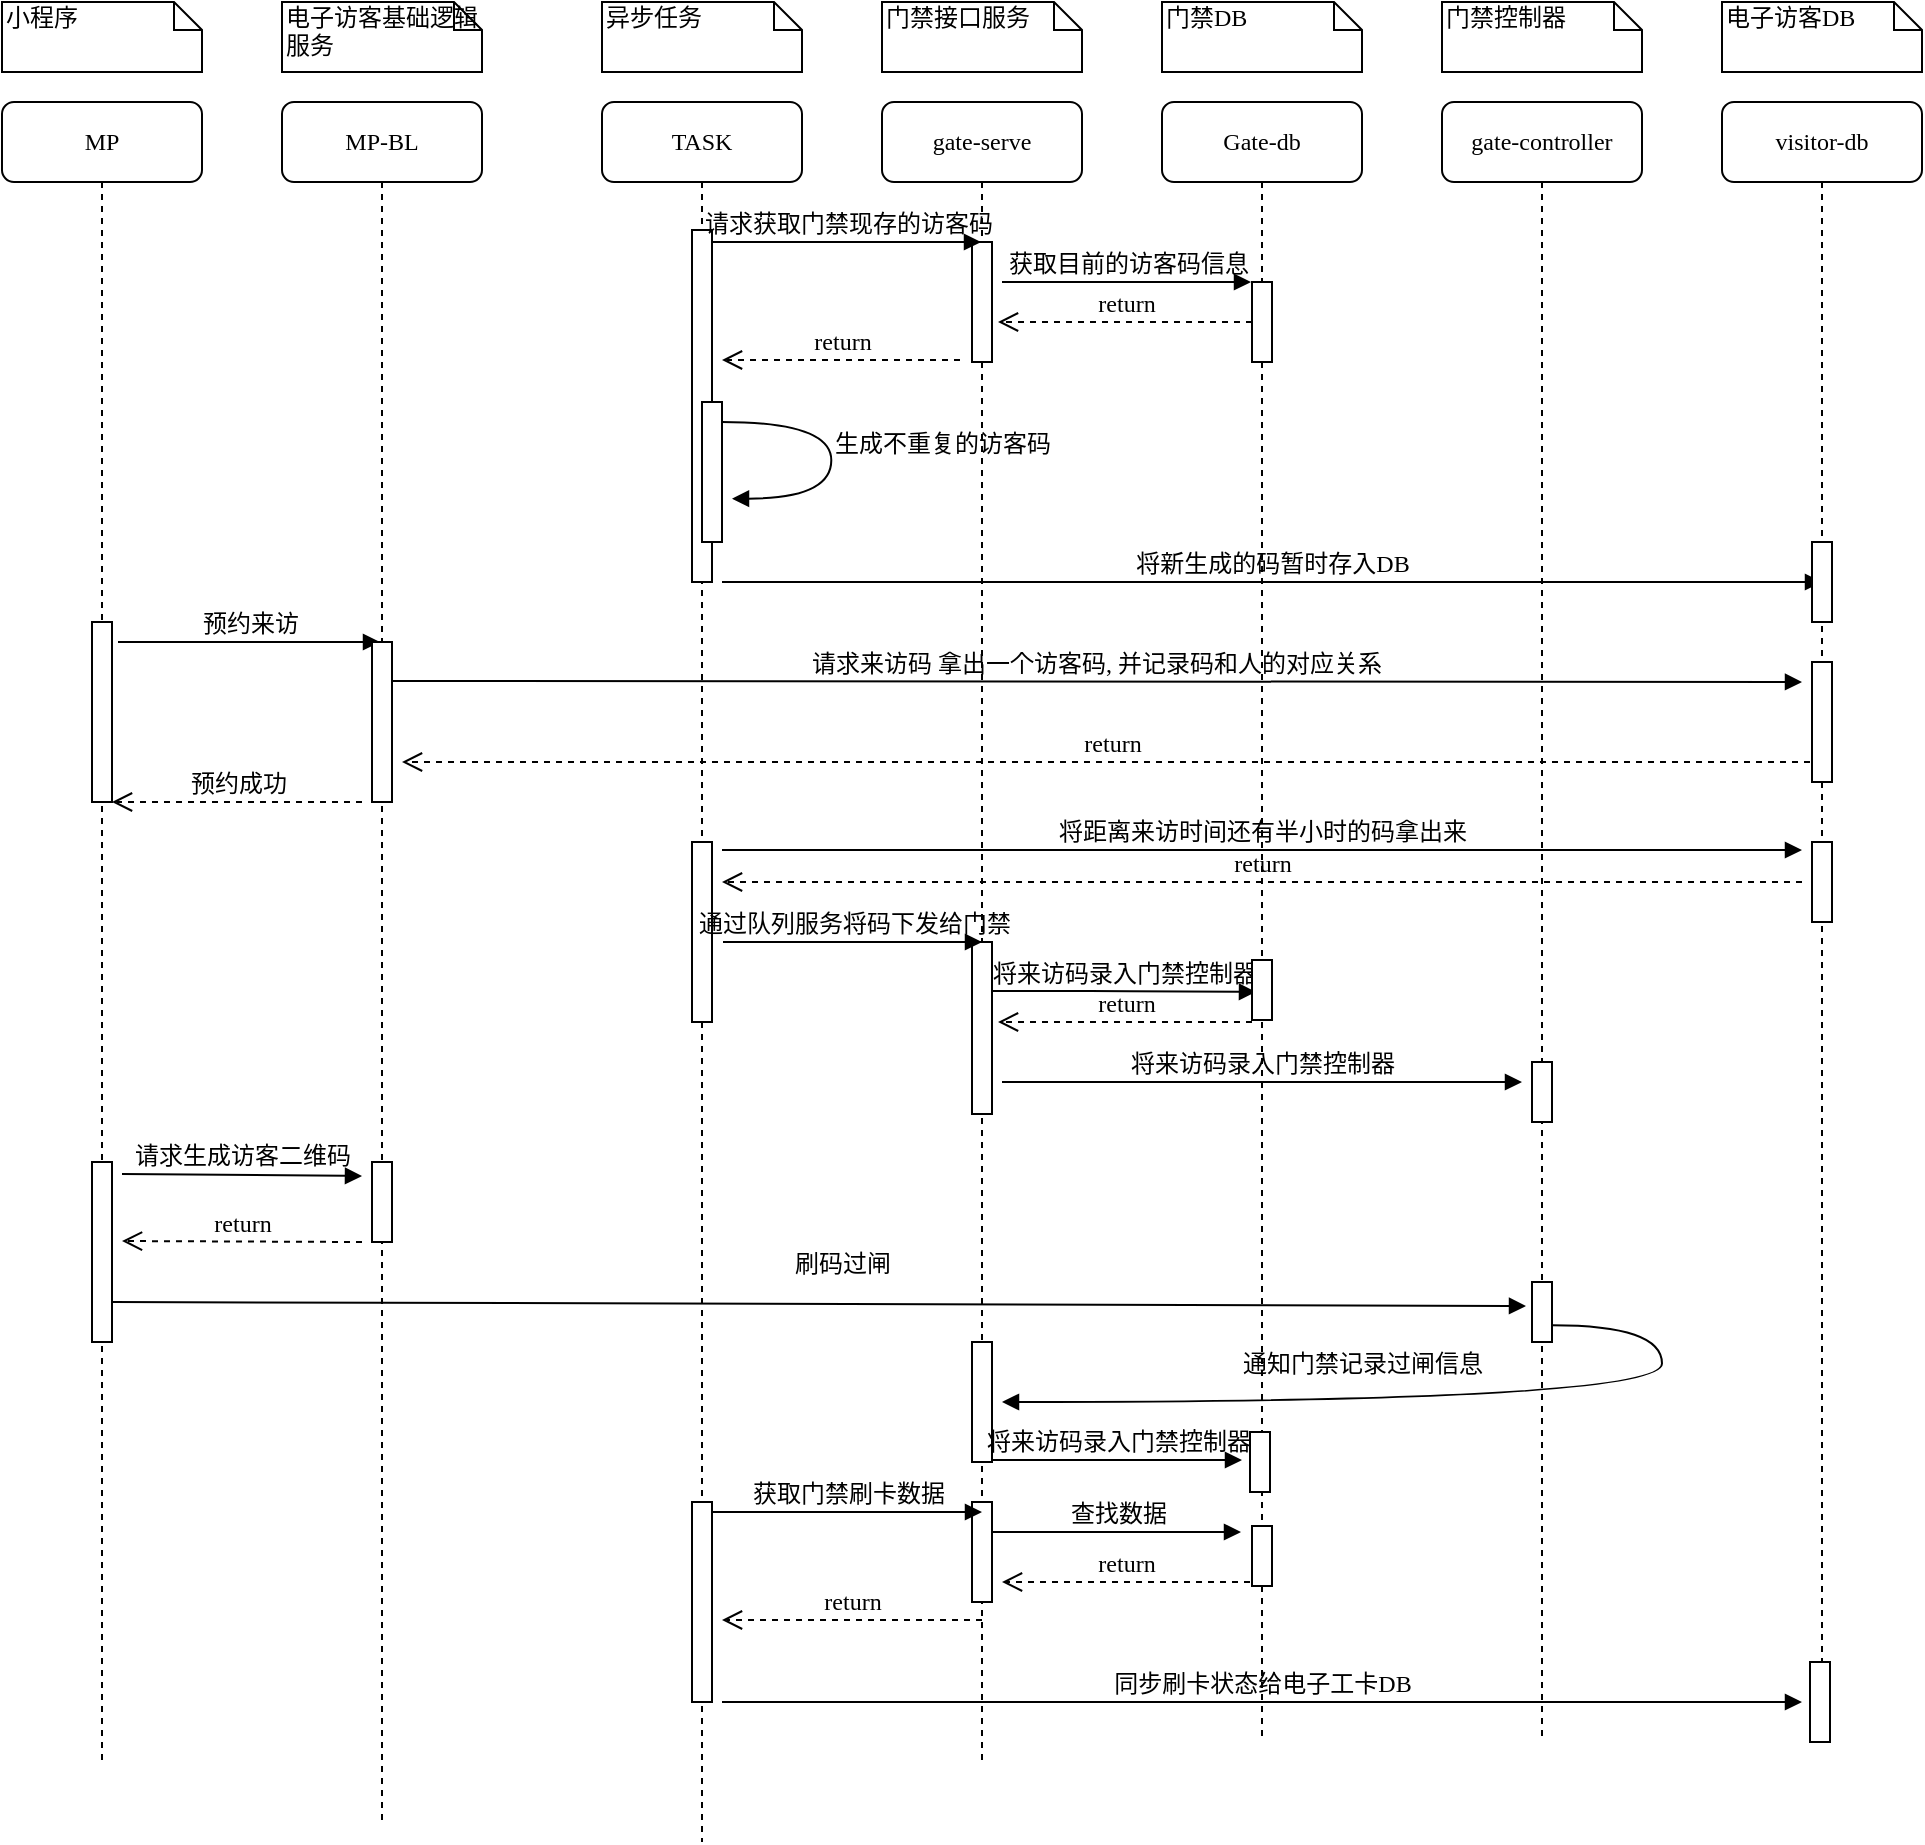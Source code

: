 <mxfile version="15.0.3" type="github">
  <diagram name="Page-1" id="13e1069c-82ec-6db2-03f1-153e76fe0fe0">
    <mxGraphModel dx="1754" dy="828" grid="1" gridSize="10" guides="1" tooltips="1" connect="1" arrows="1" fold="1" page="1" pageScale="1" pageWidth="1100" pageHeight="850" background="none" math="0" shadow="0">
      <root>
        <mxCell id="0" />
        <mxCell id="1" parent="0" />
        <mxCell id="7baba1c4bc27f4b0-2" value="MP-BL" style="shape=umlLifeline;perimeter=lifelinePerimeter;whiteSpace=wrap;html=1;container=1;collapsible=0;recursiveResize=0;outlineConnect=0;rounded=1;shadow=0;comic=0;labelBackgroundColor=none;strokeWidth=1;fontFamily=Verdana;fontSize=12;align=center;" parent="1" vertex="1">
          <mxGeometry x="240" y="80" width="100" height="860" as="geometry" />
        </mxCell>
        <mxCell id="7baba1c4bc27f4b0-3" value="TASK" style="shape=umlLifeline;perimeter=lifelinePerimeter;whiteSpace=wrap;html=1;container=1;collapsible=0;recursiveResize=0;outlineConnect=0;rounded=1;shadow=0;comic=0;labelBackgroundColor=none;strokeWidth=1;fontFamily=Verdana;fontSize=12;align=center;" parent="1" vertex="1">
          <mxGeometry x="400" y="80" width="100" height="870" as="geometry" />
        </mxCell>
        <mxCell id="7baba1c4bc27f4b0-13" value="" style="html=1;points=[];perimeter=orthogonalPerimeter;rounded=0;shadow=0;comic=0;labelBackgroundColor=none;strokeWidth=1;fontFamily=Verdana;fontSize=12;align=center;" parent="7baba1c4bc27f4b0-3" vertex="1">
          <mxGeometry x="45" y="64" width="10" height="176" as="geometry" />
        </mxCell>
        <mxCell id="7baba1c4bc27f4b0-4" value="gate-serve" style="shape=umlLifeline;perimeter=lifelinePerimeter;whiteSpace=wrap;html=1;container=1;collapsible=0;recursiveResize=0;outlineConnect=0;rounded=1;shadow=0;comic=0;labelBackgroundColor=none;strokeWidth=1;fontFamily=Verdana;fontSize=12;align=center;" parent="1" vertex="1">
          <mxGeometry x="540" y="80" width="100" height="830" as="geometry" />
        </mxCell>
        <mxCell id="7baba1c4bc27f4b0-5" value="Gate-db" style="shape=umlLifeline;perimeter=lifelinePerimeter;whiteSpace=wrap;html=1;container=1;collapsible=0;recursiveResize=0;outlineConnect=0;rounded=1;shadow=0;comic=0;labelBackgroundColor=none;strokeWidth=1;fontFamily=Verdana;fontSize=12;align=center;" parent="1" vertex="1">
          <mxGeometry x="680" y="80" width="100" height="820" as="geometry" />
        </mxCell>
        <mxCell id="7baba1c4bc27f4b0-6" value="gate-controller" style="shape=umlLifeline;perimeter=lifelinePerimeter;whiteSpace=wrap;html=1;container=1;collapsible=0;recursiveResize=0;outlineConnect=0;rounded=1;shadow=0;comic=0;labelBackgroundColor=none;strokeWidth=1;fontFamily=Verdana;fontSize=12;align=center;" parent="1" vertex="1">
          <mxGeometry x="820" y="80" width="100" height="820" as="geometry" />
        </mxCell>
        <mxCell id="7baba1c4bc27f4b0-7" value="visitor-db" style="shape=umlLifeline;perimeter=lifelinePerimeter;whiteSpace=wrap;html=1;container=1;collapsible=0;recursiveResize=0;outlineConnect=0;rounded=1;shadow=0;comic=0;labelBackgroundColor=none;strokeWidth=1;fontFamily=Verdana;fontSize=12;align=center;" parent="1" vertex="1">
          <mxGeometry x="960" y="80" width="100" height="820" as="geometry" />
        </mxCell>
        <mxCell id="7baba1c4bc27f4b0-8" value="MP" style="shape=umlLifeline;perimeter=lifelinePerimeter;whiteSpace=wrap;html=1;container=1;collapsible=0;recursiveResize=0;outlineConnect=0;rounded=1;shadow=0;comic=0;labelBackgroundColor=none;strokeWidth=1;fontFamily=Verdana;fontSize=12;align=center;" parent="1" vertex="1">
          <mxGeometry x="100" y="80" width="100" height="830" as="geometry" />
        </mxCell>
        <mxCell id="7baba1c4bc27f4b0-16" value="" style="html=1;points=[];perimeter=orthogonalPerimeter;rounded=0;shadow=0;comic=0;labelBackgroundColor=none;strokeWidth=1;fontFamily=Verdana;fontSize=12;align=center;" parent="1" vertex="1">
          <mxGeometry x="585" y="150" width="10" height="60" as="geometry" />
        </mxCell>
        <mxCell id="7baba1c4bc27f4b0-19" value="" style="html=1;points=[];perimeter=orthogonalPerimeter;rounded=0;shadow=0;comic=0;labelBackgroundColor=none;strokeWidth=1;fontFamily=Verdana;fontSize=12;align=center;" parent="1" vertex="1">
          <mxGeometry x="725" y="170" width="10" height="40" as="geometry" />
        </mxCell>
        <mxCell id="7baba1c4bc27f4b0-21" value="return" style="html=1;verticalAlign=bottom;endArrow=open;dashed=1;endSize=8;labelBackgroundColor=none;fontFamily=Verdana;fontSize=12;edgeStyle=elbowEdgeStyle;elbow=vertical;" parent="1" source="7baba1c4bc27f4b0-19" edge="1">
          <mxGeometry relative="1" as="geometry">
            <mxPoint x="598" y="190" as="targetPoint" />
            <Array as="points">
              <mxPoint x="690" y="190" />
            </Array>
          </mxGeometry>
        </mxCell>
        <mxCell id="7baba1c4bc27f4b0-23" value="请求来访码&amp;nbsp;拿出一个访客码, 并记录码和人的对应关系" style="html=1;verticalAlign=bottom;endArrow=block;labelBackgroundColor=none;fontFamily=Verdana;fontSize=12;" parent="1" edge="1">
          <mxGeometry relative="1" as="geometry">
            <mxPoint x="295" y="369.5" as="sourcePoint" />
            <mxPoint x="1000" y="370" as="targetPoint" />
          </mxGeometry>
        </mxCell>
        <mxCell id="7baba1c4bc27f4b0-25" value="" style="html=1;points=[];perimeter=orthogonalPerimeter;rounded=0;shadow=0;comic=0;labelBackgroundColor=none;strokeColor=#000000;strokeWidth=1;fillColor=#FFFFFF;fontFamily=Verdana;fontSize=12;fontColor=#000000;align=center;" parent="1" vertex="1">
          <mxGeometry x="1005" y="450" width="10" height="40" as="geometry" />
        </mxCell>
        <mxCell id="7baba1c4bc27f4b0-34" value="" style="html=1;points=[];perimeter=orthogonalPerimeter;rounded=0;shadow=0;comic=0;labelBackgroundColor=none;strokeWidth=1;fontFamily=Verdana;fontSize=12;align=center;" parent="1" vertex="1">
          <mxGeometry x="450" y="230" width="10" height="70" as="geometry" />
        </mxCell>
        <mxCell id="7baba1c4bc27f4b0-37" value="" style="html=1;points=[];perimeter=orthogonalPerimeter;rounded=0;shadow=0;comic=0;labelBackgroundColor=none;strokeWidth=1;fontFamily=Verdana;fontSize=12;align=center;" parent="1" vertex="1">
          <mxGeometry x="585" y="500" width="10" height="86" as="geometry" />
        </mxCell>
        <mxCell id="7baba1c4bc27f4b0-40" value="小程序" style="shape=note;whiteSpace=wrap;html=1;size=14;verticalAlign=top;align=left;spacingTop=-6;rounded=0;shadow=0;comic=0;labelBackgroundColor=none;strokeWidth=1;fontFamily=Verdana;fontSize=12" parent="1" vertex="1">
          <mxGeometry x="100" y="30" width="100" height="35" as="geometry" />
        </mxCell>
        <mxCell id="7baba1c4bc27f4b0-41" value="&lt;span style=&quot;text-align: center&quot;&gt;电子访客基础逻辑服务&lt;/span&gt;" style="shape=note;whiteSpace=wrap;html=1;size=14;verticalAlign=top;align=left;spacingTop=-6;rounded=0;shadow=0;comic=0;labelBackgroundColor=none;strokeWidth=1;fontFamily=Verdana;fontSize=12" parent="1" vertex="1">
          <mxGeometry x="240" y="30" width="100" height="35" as="geometry" />
        </mxCell>
        <mxCell id="7baba1c4bc27f4b0-42" value="异步任务" style="shape=note;whiteSpace=wrap;html=1;size=14;verticalAlign=top;align=left;spacingTop=-6;rounded=0;shadow=0;comic=0;labelBackgroundColor=none;strokeWidth=1;fontFamily=Verdana;fontSize=12" parent="1" vertex="1">
          <mxGeometry x="400" y="30" width="100" height="35" as="geometry" />
        </mxCell>
        <mxCell id="7baba1c4bc27f4b0-43" value="&lt;span style=&quot;text-align: center&quot;&gt;门禁接口服务&lt;/span&gt;" style="shape=note;whiteSpace=wrap;html=1;size=14;verticalAlign=top;align=left;spacingTop=-6;rounded=0;shadow=0;comic=0;labelBackgroundColor=none;strokeWidth=1;fontFamily=Verdana;fontSize=12" parent="1" vertex="1">
          <mxGeometry x="540" y="30" width="100" height="35" as="geometry" />
        </mxCell>
        <mxCell id="7baba1c4bc27f4b0-44" value="&lt;span style=&quot;text-align: center&quot;&gt;门禁DB&lt;/span&gt;" style="shape=note;whiteSpace=wrap;html=1;size=14;verticalAlign=top;align=left;spacingTop=-6;rounded=0;shadow=0;comic=0;labelBackgroundColor=none;strokeWidth=1;fontFamily=Verdana;fontSize=12" parent="1" vertex="1">
          <mxGeometry x="680" y="30" width="100" height="35" as="geometry" />
        </mxCell>
        <mxCell id="7baba1c4bc27f4b0-45" value="&lt;span style=&quot;text-align: center&quot;&gt;门禁控制器&lt;/span&gt;" style="shape=note;whiteSpace=wrap;html=1;size=14;verticalAlign=top;align=left;spacingTop=-6;rounded=0;shadow=0;comic=0;labelBackgroundColor=none;strokeWidth=1;fontFamily=Verdana;fontSize=12" parent="1" vertex="1">
          <mxGeometry x="820" y="30" width="100" height="35" as="geometry" />
        </mxCell>
        <mxCell id="7baba1c4bc27f4b0-46" value="&lt;span style=&quot;text-align: center&quot;&gt;电子访客DB&lt;/span&gt;" style="shape=note;whiteSpace=wrap;html=1;size=14;verticalAlign=top;align=left;spacingTop=-6;rounded=0;shadow=0;comic=0;labelBackgroundColor=none;strokeWidth=1;fontFamily=Verdana;fontSize=12" parent="1" vertex="1">
          <mxGeometry x="960" y="30" width="100" height="35" as="geometry" />
        </mxCell>
        <mxCell id="akn1lBVt4XQe6w9ABx5l-2" value="请求获取门禁现存的访客码" style="html=1;verticalAlign=bottom;endArrow=block;labelBackgroundColor=none;fontFamily=Verdana;fontSize=12;edgeStyle=elbowEdgeStyle;elbow=vertical;" parent="1" target="7baba1c4bc27f4b0-4" edge="1">
          <mxGeometry relative="1" as="geometry">
            <mxPoint x="455" y="150" as="sourcePoint" />
            <Array as="points">
              <mxPoint x="550" y="150" />
              <mxPoint x="460" y="140" />
            </Array>
            <mxPoint x="585" y="140" as="targetPoint" />
          </mxGeometry>
        </mxCell>
        <mxCell id="akn1lBVt4XQe6w9ABx5l-3" value="获取目前的访客码信息" style="html=1;verticalAlign=bottom;endArrow=block;labelBackgroundColor=none;fontFamily=Verdana;fontSize=12;edgeStyle=elbowEdgeStyle;elbow=vertical;" parent="1" edge="1">
          <mxGeometry relative="1" as="geometry">
            <mxPoint x="600" y="170" as="sourcePoint" />
            <Array as="points" />
            <mxPoint x="724.5" y="170" as="targetPoint" />
          </mxGeometry>
        </mxCell>
        <mxCell id="akn1lBVt4XQe6w9ABx5l-4" value="return" style="html=1;verticalAlign=bottom;endArrow=open;dashed=1;endSize=8;labelBackgroundColor=none;fontFamily=Verdana;fontSize=12;edgeStyle=elbowEdgeStyle;elbow=vertical;" parent="1" edge="1">
          <mxGeometry relative="1" as="geometry">
            <mxPoint x="460" y="209" as="targetPoint" />
            <Array as="points">
              <mxPoint x="579" y="209" />
            </Array>
            <mxPoint x="579" y="209" as="sourcePoint" />
          </mxGeometry>
        </mxCell>
        <mxCell id="akn1lBVt4XQe6w9ABx5l-5" value="生成不重复的访客码" style="html=1;verticalAlign=bottom;endArrow=block;labelBackgroundColor=none;fontFamily=Verdana;fontSize=12;elbow=vertical;edgeStyle=orthogonalEdgeStyle;curved=1;entryX=1;entryY=0.286;entryPerimeter=0;exitX=1.038;exitY=0.345;exitPerimeter=0;" parent="1" edge="1">
          <mxGeometry x="0.047" y="55" relative="1" as="geometry">
            <mxPoint x="460.003" y="240" as="sourcePoint" />
            <mxPoint x="465.003" y="278.333" as="targetPoint" />
            <Array as="points">
              <mxPoint x="514.67" y="240" />
              <mxPoint x="514.67" y="278" />
            </Array>
            <mxPoint as="offset" />
          </mxGeometry>
        </mxCell>
        <mxCell id="akn1lBVt4XQe6w9ABx5l-6" value="将新生成的码暂时存入DB" style="html=1;verticalAlign=bottom;endArrow=block;labelBackgroundColor=none;fontFamily=Verdana;fontSize=12;edgeStyle=elbowEdgeStyle;elbow=vertical;" parent="1" edge="1">
          <mxGeometry relative="1" as="geometry">
            <mxPoint x="460" y="320" as="sourcePoint" />
            <Array as="points">
              <mxPoint x="519" y="320" />
              <mxPoint x="554.5" y="300" />
              <mxPoint x="464.5" y="290" />
            </Array>
            <mxPoint x="1010" y="320" as="targetPoint" />
          </mxGeometry>
        </mxCell>
        <mxCell id="akn1lBVt4XQe6w9ABx5l-8" value="" style="html=1;points=[];perimeter=orthogonalPerimeter;rounded=0;shadow=0;comic=0;labelBackgroundColor=none;strokeWidth=1;fontFamily=Verdana;fontSize=12;align=center;" parent="1" vertex="1">
          <mxGeometry x="145" y="340" width="10" height="90" as="geometry" />
        </mxCell>
        <mxCell id="akn1lBVt4XQe6w9ABx5l-9" value="预约来访" style="html=1;verticalAlign=bottom;endArrow=block;labelBackgroundColor=none;fontFamily=Verdana;fontSize=12;" parent="1" edge="1">
          <mxGeometry relative="1" as="geometry">
            <mxPoint x="158" y="350" as="sourcePoint" />
            <mxPoint x="289" y="350" as="targetPoint" />
          </mxGeometry>
        </mxCell>
        <mxCell id="akn1lBVt4XQe6w9ABx5l-10" value="" style="html=1;points=[];perimeter=orthogonalPerimeter;rounded=0;shadow=0;comic=0;labelBackgroundColor=none;strokeWidth=1;fontFamily=Verdana;fontSize=12;align=center;" parent="1" vertex="1">
          <mxGeometry x="285" y="350" width="10" height="80" as="geometry" />
        </mxCell>
        <mxCell id="akn1lBVt4XQe6w9ABx5l-13" value="return" style="html=1;verticalAlign=bottom;endArrow=open;dashed=1;endSize=8;exitX=0;exitY=0.95;labelBackgroundColor=none;fontFamily=Verdana;fontSize=12;" parent="1" edge="1">
          <mxGeometry relative="1" as="geometry">
            <mxPoint x="300" y="410" as="targetPoint" />
            <mxPoint x="1010" y="410" as="sourcePoint" />
          </mxGeometry>
        </mxCell>
        <mxCell id="akn1lBVt4XQe6w9ABx5l-14" value="" style="html=1;points=[];perimeter=orthogonalPerimeter;rounded=0;shadow=0;comic=0;labelBackgroundColor=none;strokeWidth=1;fontFamily=Verdana;fontSize=12;align=center;" parent="1" vertex="1">
          <mxGeometry x="1005" y="300" width="10" height="40" as="geometry" />
        </mxCell>
        <mxCell id="akn1lBVt4XQe6w9ABx5l-16" value="" style="html=1;points=[];perimeter=orthogonalPerimeter;rounded=0;shadow=0;comic=0;labelBackgroundColor=none;strokeWidth=1;fontFamily=Verdana;fontSize=12;align=center;" parent="1" vertex="1">
          <mxGeometry x="1005" y="360" width="10" height="60" as="geometry" />
        </mxCell>
        <mxCell id="akn1lBVt4XQe6w9ABx5l-17" value="将距离来访时间还有半小时的码拿出来" style="html=1;verticalAlign=bottom;endArrow=block;labelBackgroundColor=none;fontFamily=Verdana;fontSize=12;edgeStyle=elbowEdgeStyle;elbow=vertical;" parent="1" edge="1">
          <mxGeometry relative="1" as="geometry">
            <mxPoint x="460" y="454" as="sourcePoint" />
            <Array as="points">
              <mxPoint x="519" y="454" />
              <mxPoint x="554.5" y="434" />
              <mxPoint x="464.5" y="424" />
            </Array>
            <mxPoint x="1000" y="454" as="targetPoint" />
          </mxGeometry>
        </mxCell>
        <mxCell id="akn1lBVt4XQe6w9ABx5l-19" value="return" style="html=1;verticalAlign=bottom;endArrow=open;dashed=1;endSize=8;labelBackgroundColor=none;fontFamily=Verdana;fontSize=12;edgeStyle=elbowEdgeStyle;elbow=vertical;" parent="1" edge="1">
          <mxGeometry relative="1" as="geometry">
            <mxPoint x="460" y="470" as="targetPoint" />
            <Array as="points">
              <mxPoint x="770" y="470" />
              <mxPoint x="687" y="498.5" />
            </Array>
            <mxPoint x="1000" y="470" as="sourcePoint" />
          </mxGeometry>
        </mxCell>
        <mxCell id="akn1lBVt4XQe6w9ABx5l-20" value="将来访码录入门禁控制器" style="html=1;verticalAlign=bottom;endArrow=block;labelBackgroundColor=none;fontFamily=Verdana;fontSize=12;edgeStyle=elbowEdgeStyle;elbow=horizontal;entryX=0.2;entryY=0.533;entryDx=0;entryDy=0;entryPerimeter=0;" parent="1" target="akn1lBVt4XQe6w9ABx5l-27" edge="1">
          <mxGeometry relative="1" as="geometry">
            <mxPoint x="595" y="524.5" as="sourcePoint" />
            <Array as="points">
              <mxPoint x="654" y="524.5" />
              <mxPoint x="689.5" y="504.5" />
              <mxPoint x="599.5" y="494.5" />
            </Array>
            <mxPoint x="854.5" y="524.5" as="targetPoint" />
          </mxGeometry>
        </mxCell>
        <mxCell id="akn1lBVt4XQe6w9ABx5l-22" value="预约成功" style="html=1;verticalAlign=bottom;endArrow=open;dashed=1;endSize=8;labelBackgroundColor=none;fontFamily=Verdana;fontSize=12;" parent="1" edge="1">
          <mxGeometry relative="1" as="geometry">
            <mxPoint x="155" y="430" as="targetPoint" />
            <mxPoint x="280" y="430" as="sourcePoint" />
          </mxGeometry>
        </mxCell>
        <mxCell id="akn1lBVt4XQe6w9ABx5l-23" value="" style="html=1;points=[];perimeter=orthogonalPerimeter;rounded=0;shadow=0;comic=0;labelBackgroundColor=none;strokeWidth=1;fontFamily=Verdana;fontSize=12;align=center;" parent="1" vertex="1">
          <mxGeometry x="445" y="450" width="10" height="90" as="geometry" />
        </mxCell>
        <mxCell id="akn1lBVt4XQe6w9ABx5l-25" value="" style="html=1;points=[];perimeter=orthogonalPerimeter;rounded=0;shadow=0;comic=0;labelBackgroundColor=none;strokeColor=#000000;strokeWidth=1;fillColor=#FFFFFF;fontFamily=Verdana;fontSize=12;fontColor=#000000;align=center;" parent="1" vertex="1">
          <mxGeometry x="865" y="560" width="10" height="30" as="geometry" />
        </mxCell>
        <mxCell id="akn1lBVt4XQe6w9ABx5l-26" value="通过队列服务将码下发给门禁" style="html=1;verticalAlign=bottom;endArrow=block;labelBackgroundColor=none;fontFamily=Verdana;fontSize=12;edgeStyle=elbowEdgeStyle;elbow=vertical;" parent="1" edge="1">
          <mxGeometry relative="1" as="geometry">
            <mxPoint x="460.5" y="500" as="sourcePoint" />
            <Array as="points">
              <mxPoint x="555.5" y="500" />
              <mxPoint x="465.5" y="490" />
            </Array>
            <mxPoint x="590" y="500" as="targetPoint" />
          </mxGeometry>
        </mxCell>
        <mxCell id="akn1lBVt4XQe6w9ABx5l-27" value="" style="html=1;points=[];perimeter=orthogonalPerimeter;rounded=0;shadow=0;comic=0;labelBackgroundColor=none;strokeColor=#000000;strokeWidth=1;fillColor=#FFFFFF;fontFamily=Verdana;fontSize=12;fontColor=#000000;align=center;" parent="1" vertex="1">
          <mxGeometry x="725" y="509" width="10" height="30" as="geometry" />
        </mxCell>
        <mxCell id="akn1lBVt4XQe6w9ABx5l-28" value="return" style="html=1;verticalAlign=bottom;endArrow=open;dashed=1;endSize=8;labelBackgroundColor=none;fontFamily=Verdana;fontSize=12;edgeStyle=elbowEdgeStyle;elbow=vertical;" parent="1" edge="1">
          <mxGeometry relative="1" as="geometry">
            <mxPoint x="598" y="540" as="targetPoint" />
            <Array as="points">
              <mxPoint x="690" y="540" />
            </Array>
            <mxPoint x="725" y="540" as="sourcePoint" />
          </mxGeometry>
        </mxCell>
        <mxCell id="akn1lBVt4XQe6w9ABx5l-29" value="将来访码录入门禁控制器" style="html=1;verticalAlign=bottom;endArrow=block;labelBackgroundColor=none;fontFamily=Verdana;fontSize=12;edgeStyle=elbowEdgeStyle;elbow=horizontal;" parent="1" edge="1">
          <mxGeometry relative="1" as="geometry">
            <mxPoint x="600" y="570" as="sourcePoint" />
            <Array as="points">
              <mxPoint x="662" y="570" />
              <mxPoint x="697.5" y="550" />
              <mxPoint x="607.5" y="540" />
            </Array>
            <mxPoint x="860" y="570" as="targetPoint" />
          </mxGeometry>
        </mxCell>
        <mxCell id="akn1lBVt4XQe6w9ABx5l-30" value="" style="html=1;points=[];perimeter=orthogonalPerimeter;rounded=0;shadow=0;comic=0;labelBackgroundColor=none;strokeWidth=1;fontFamily=Verdana;fontSize=12;align=center;" parent="1" vertex="1">
          <mxGeometry x="145" y="610" width="10" height="90" as="geometry" />
        </mxCell>
        <mxCell id="akn1lBVt4XQe6w9ABx5l-31" value="" style="html=1;points=[];perimeter=orthogonalPerimeter;rounded=0;shadow=0;comic=0;labelBackgroundColor=none;strokeWidth=1;fontFamily=Verdana;fontSize=12;align=center;" parent="1" vertex="1">
          <mxGeometry x="285" y="610" width="10" height="40" as="geometry" />
        </mxCell>
        <mxCell id="akn1lBVt4XQe6w9ABx5l-32" value="请求生成访客二维码" style="html=1;verticalAlign=bottom;endArrow=block;labelBackgroundColor=none;fontFamily=Verdana;fontSize=12;" parent="1" edge="1">
          <mxGeometry relative="1" as="geometry">
            <mxPoint x="160" y="616" as="sourcePoint" />
            <mxPoint x="280" y="617" as="targetPoint" />
          </mxGeometry>
        </mxCell>
        <mxCell id="akn1lBVt4XQe6w9ABx5l-33" value="return" style="html=1;verticalAlign=bottom;endArrow=open;dashed=1;endSize=8;labelBackgroundColor=none;fontFamily=Verdana;fontSize=12;" parent="1" edge="1">
          <mxGeometry relative="1" as="geometry">
            <mxPoint x="160" y="649.5" as="targetPoint" />
            <mxPoint x="280" y="650" as="sourcePoint" />
          </mxGeometry>
        </mxCell>
        <mxCell id="akn1lBVt4XQe6w9ABx5l-34" value="刷码过闸" style="html=1;verticalAlign=bottom;endArrow=block;labelBackgroundColor=none;fontFamily=Verdana;fontSize=12;entryX=-0.3;entryY=0.4;entryDx=0;entryDy=0;entryPerimeter=0;" parent="1" target="akn1lBVt4XQe6w9ABx5l-35" edge="1">
          <mxGeometry x="0.032" y="11" relative="1" as="geometry">
            <mxPoint x="155" y="680" as="sourcePoint" />
            <mxPoint x="870" y="681" as="targetPoint" />
            <mxPoint as="offset" />
          </mxGeometry>
        </mxCell>
        <mxCell id="akn1lBVt4XQe6w9ABx5l-35" value="" style="html=1;points=[];perimeter=orthogonalPerimeter;rounded=0;shadow=0;comic=0;labelBackgroundColor=none;strokeColor=#000000;strokeWidth=1;fillColor=#FFFFFF;fontFamily=Verdana;fontSize=12;fontColor=#000000;align=center;" parent="1" vertex="1">
          <mxGeometry x="865" y="670" width="10" height="30" as="geometry" />
        </mxCell>
        <mxCell id="akn1lBVt4XQe6w9ABx5l-36" value="" style="html=1;points=[];perimeter=orthogonalPerimeter;rounded=0;shadow=0;comic=0;labelBackgroundColor=none;strokeColor=#000000;strokeWidth=1;fillColor=#FFFFFF;fontFamily=Verdana;fontSize=12;fontColor=#000000;align=center;" parent="1" vertex="1">
          <mxGeometry x="585" y="700" width="10" height="60" as="geometry" />
        </mxCell>
        <mxCell id="akn1lBVt4XQe6w9ABx5l-37" value="通知门禁记录过闸信息" style="html=1;verticalAlign=bottom;endArrow=block;labelBackgroundColor=none;fontFamily=Verdana;fontSize=12;elbow=vertical;edgeStyle=orthogonalEdgeStyle;curved=1;exitX=1.038;exitY=0.345;exitPerimeter=0;" parent="1" edge="1">
          <mxGeometry x="0.15" y="-10" relative="1" as="geometry">
            <mxPoint x="875.003" y="691.63" as="sourcePoint" />
            <mxPoint x="600" y="730" as="targetPoint" />
            <Array as="points">
              <mxPoint x="930" y="692" />
              <mxPoint x="930" y="730" />
            </Array>
            <mxPoint as="offset" />
          </mxGeometry>
        </mxCell>
        <mxCell id="akn1lBVt4XQe6w9ABx5l-38" value="将来访码录入门禁控制器" style="html=1;verticalAlign=bottom;endArrow=block;labelBackgroundColor=none;fontFamily=Verdana;fontSize=12;edgeStyle=elbowEdgeStyle;elbow=horizontal;" parent="1" edge="1">
          <mxGeometry relative="1" as="geometry">
            <mxPoint x="595" y="759" as="sourcePoint" />
            <Array as="points">
              <mxPoint x="657" y="759" />
              <mxPoint x="692.5" y="739" />
              <mxPoint x="602.5" y="729" />
            </Array>
            <mxPoint x="720" y="759" as="targetPoint" />
          </mxGeometry>
        </mxCell>
        <mxCell id="akn1lBVt4XQe6w9ABx5l-40" value="" style="html=1;points=[];perimeter=orthogonalPerimeter;rounded=0;shadow=0;comic=0;labelBackgroundColor=none;strokeColor=#000000;strokeWidth=1;fillColor=#FFFFFF;fontFamily=Verdana;fontSize=12;fontColor=#000000;align=center;" parent="1" vertex="1">
          <mxGeometry x="724" y="745" width="10" height="30" as="geometry" />
        </mxCell>
        <mxCell id="akn1lBVt4XQe6w9ABx5l-41" value="" style="html=1;points=[];perimeter=orthogonalPerimeter;rounded=0;shadow=0;comic=0;labelBackgroundColor=none;strokeWidth=1;fontFamily=Verdana;fontSize=12;align=center;" parent="1" vertex="1">
          <mxGeometry x="445" y="780" width="10" height="100" as="geometry" />
        </mxCell>
        <mxCell id="akn1lBVt4XQe6w9ABx5l-43" value="" style="html=1;points=[];perimeter=orthogonalPerimeter;rounded=0;shadow=0;comic=0;labelBackgroundColor=none;strokeColor=#000000;strokeWidth=1;fillColor=#FFFFFF;fontFamily=Verdana;fontSize=12;fontColor=#000000;align=center;" parent="1" vertex="1">
          <mxGeometry x="585" y="780" width="10" height="50" as="geometry" />
        </mxCell>
        <mxCell id="akn1lBVt4XQe6w9ABx5l-44" value="" style="html=1;points=[];perimeter=orthogonalPerimeter;rounded=0;shadow=0;comic=0;labelBackgroundColor=none;strokeColor=#000000;strokeWidth=1;fillColor=#FFFFFF;fontFamily=Verdana;fontSize=12;fontColor=#000000;align=center;" parent="1" vertex="1">
          <mxGeometry x="725" y="792" width="10" height="30" as="geometry" />
        </mxCell>
        <mxCell id="akn1lBVt4XQe6w9ABx5l-45" value="获取门禁刷卡数据" style="html=1;verticalAlign=bottom;endArrow=block;labelBackgroundColor=none;fontFamily=Verdana;fontSize=12;edgeStyle=elbowEdgeStyle;elbow=horizontal;" parent="1" edge="1">
          <mxGeometry relative="1" as="geometry">
            <mxPoint x="455" y="785" as="sourcePoint" />
            <Array as="points">
              <mxPoint x="517" y="785" />
              <mxPoint x="552.5" y="765" />
              <mxPoint x="462.5" y="755" />
            </Array>
            <mxPoint x="590" y="785" as="targetPoint" />
          </mxGeometry>
        </mxCell>
        <mxCell id="akn1lBVt4XQe6w9ABx5l-46" value="查找数据" style="html=1;verticalAlign=bottom;endArrow=block;labelBackgroundColor=none;fontFamily=Verdana;fontSize=12;edgeStyle=elbowEdgeStyle;elbow=vertical;" parent="1" edge="1">
          <mxGeometry relative="1" as="geometry">
            <mxPoint x="595" y="795" as="sourcePoint" />
            <Array as="points" />
            <mxPoint x="719.5" y="795" as="targetPoint" />
          </mxGeometry>
        </mxCell>
        <mxCell id="akn1lBVt4XQe6w9ABx5l-47" value="return" style="html=1;verticalAlign=bottom;endArrow=open;dashed=1;endSize=8;labelBackgroundColor=none;fontFamily=Verdana;fontSize=12;" parent="1" edge="1">
          <mxGeometry relative="1" as="geometry">
            <mxPoint x="600" y="820" as="targetPoint" />
            <mxPoint x="724" y="820" as="sourcePoint" />
          </mxGeometry>
        </mxCell>
        <mxCell id="akn1lBVt4XQe6w9ABx5l-48" value="return" style="html=1;verticalAlign=bottom;endArrow=open;dashed=1;endSize=8;labelBackgroundColor=none;fontFamily=Verdana;fontSize=12;" parent="1" edge="1">
          <mxGeometry relative="1" as="geometry">
            <mxPoint x="460" y="839" as="targetPoint" />
            <mxPoint x="590" y="839" as="sourcePoint" />
          </mxGeometry>
        </mxCell>
        <mxCell id="akn1lBVt4XQe6w9ABx5l-52" value="同步刷卡状态给电子工卡DB" style="html=1;verticalAlign=bottom;endArrow=block;labelBackgroundColor=none;fontFamily=Verdana;fontSize=12;edgeStyle=elbowEdgeStyle;elbow=vertical;" parent="1" edge="1">
          <mxGeometry relative="1" as="geometry">
            <mxPoint x="460" y="880" as="sourcePoint" />
            <Array as="points">
              <mxPoint x="555" y="880" />
              <mxPoint x="465" y="870" />
            </Array>
            <mxPoint x="1000" y="880" as="targetPoint" />
          </mxGeometry>
        </mxCell>
        <mxCell id="akn1lBVt4XQe6w9ABx5l-53" value="" style="html=1;points=[];perimeter=orthogonalPerimeter;rounded=0;shadow=0;comic=0;labelBackgroundColor=none;strokeColor=#000000;strokeWidth=1;fillColor=#FFFFFF;fontFamily=Verdana;fontSize=12;fontColor=#000000;align=center;" parent="1" vertex="1">
          <mxGeometry x="1004" y="860" width="10" height="40" as="geometry" />
        </mxCell>
      </root>
    </mxGraphModel>
  </diagram>
</mxfile>
